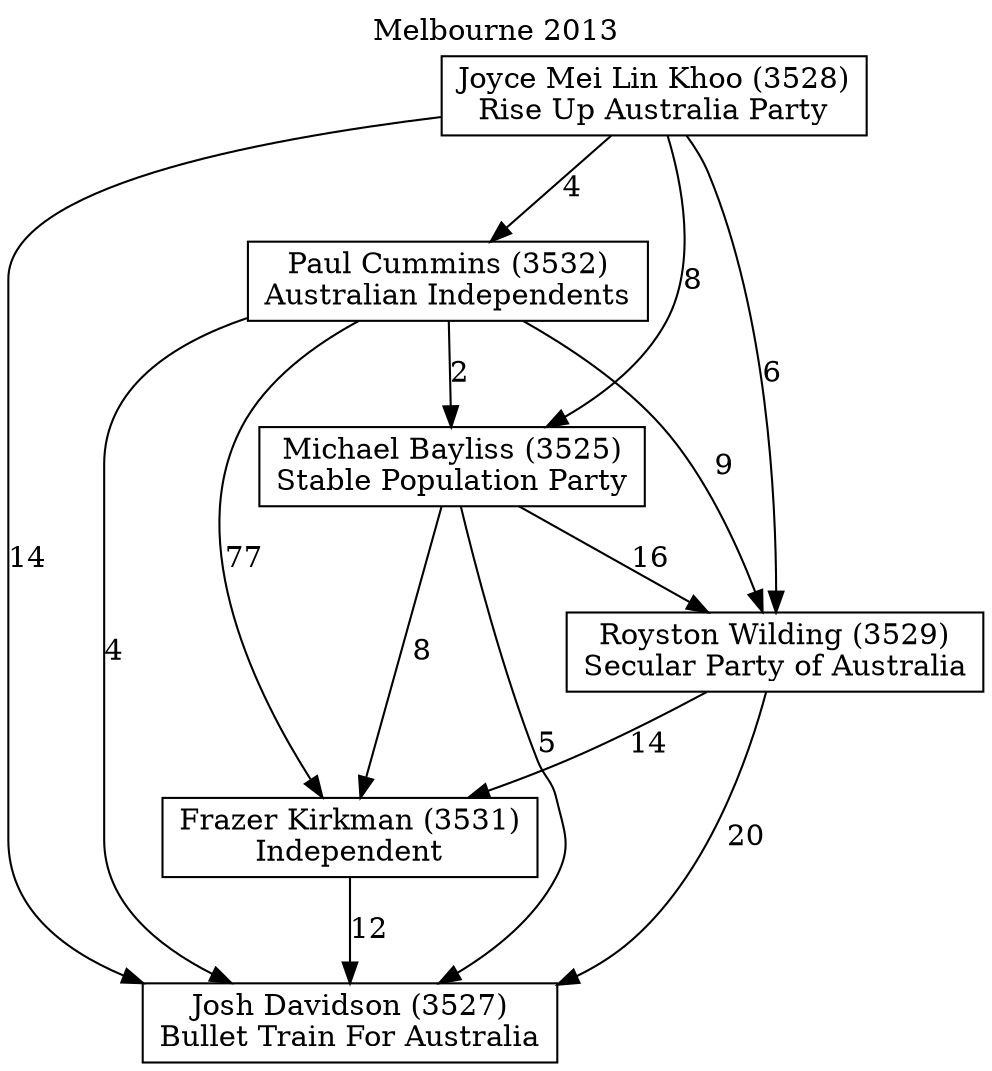 // House preference flow
digraph "Josh Davidson (3527)_Melbourne_2013" {
	graph [label="Melbourne 2013" labelloc=t mclimit=2]
	node [shape=box]
	"Josh Davidson (3527)" [label="Josh Davidson (3527)
Bullet Train For Australia"]
	"Frazer Kirkman (3531)" [label="Frazer Kirkman (3531)
Independent"]
	"Royston Wilding (3529)" [label="Royston Wilding (3529)
Secular Party of Australia"]
	"Michael Bayliss (3525)" [label="Michael Bayliss (3525)
Stable Population Party"]
	"Paul Cummins (3532)" [label="Paul Cummins (3532)
Australian Independents"]
	"Joyce Mei Lin Khoo (3528)" [label="Joyce Mei Lin Khoo (3528)
Rise Up Australia Party"]
	"Frazer Kirkman (3531)" -> "Josh Davidson (3527)" [label=12]
	"Royston Wilding (3529)" -> "Frazer Kirkman (3531)" [label=14]
	"Michael Bayliss (3525)" -> "Royston Wilding (3529)" [label=16]
	"Paul Cummins (3532)" -> "Michael Bayliss (3525)" [label=2]
	"Joyce Mei Lin Khoo (3528)" -> "Paul Cummins (3532)" [label=4]
	"Royston Wilding (3529)" -> "Josh Davidson (3527)" [label=20]
	"Michael Bayliss (3525)" -> "Josh Davidson (3527)" [label=5]
	"Paul Cummins (3532)" -> "Josh Davidson (3527)" [label=4]
	"Joyce Mei Lin Khoo (3528)" -> "Josh Davidson (3527)" [label=14]
	"Joyce Mei Lin Khoo (3528)" -> "Michael Bayliss (3525)" [label=8]
	"Paul Cummins (3532)" -> "Royston Wilding (3529)" [label=9]
	"Joyce Mei Lin Khoo (3528)" -> "Royston Wilding (3529)" [label=6]
	"Michael Bayliss (3525)" -> "Frazer Kirkman (3531)" [label=8]
	"Paul Cummins (3532)" -> "Frazer Kirkman (3531)" [label=77]
}
